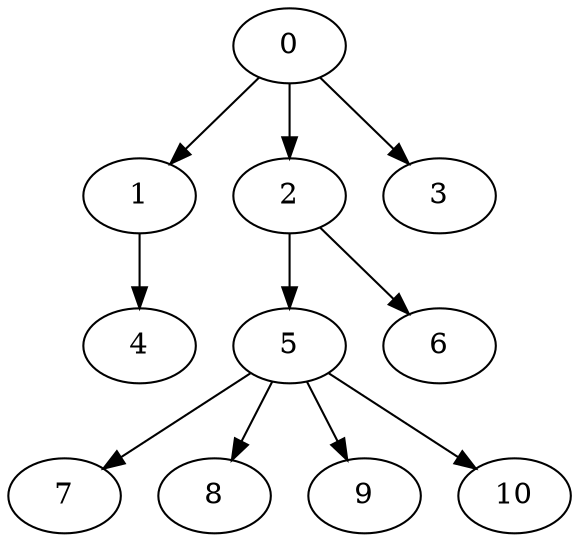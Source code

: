 digraph G {
    0 -> 1
    0 -> 2
    0 -> 3
    
    1 -> 4

    2 -> 5
    2 -> 6

    5 -> 7
    5 -> 8
    5 -> 9
    5 -> 10
}
